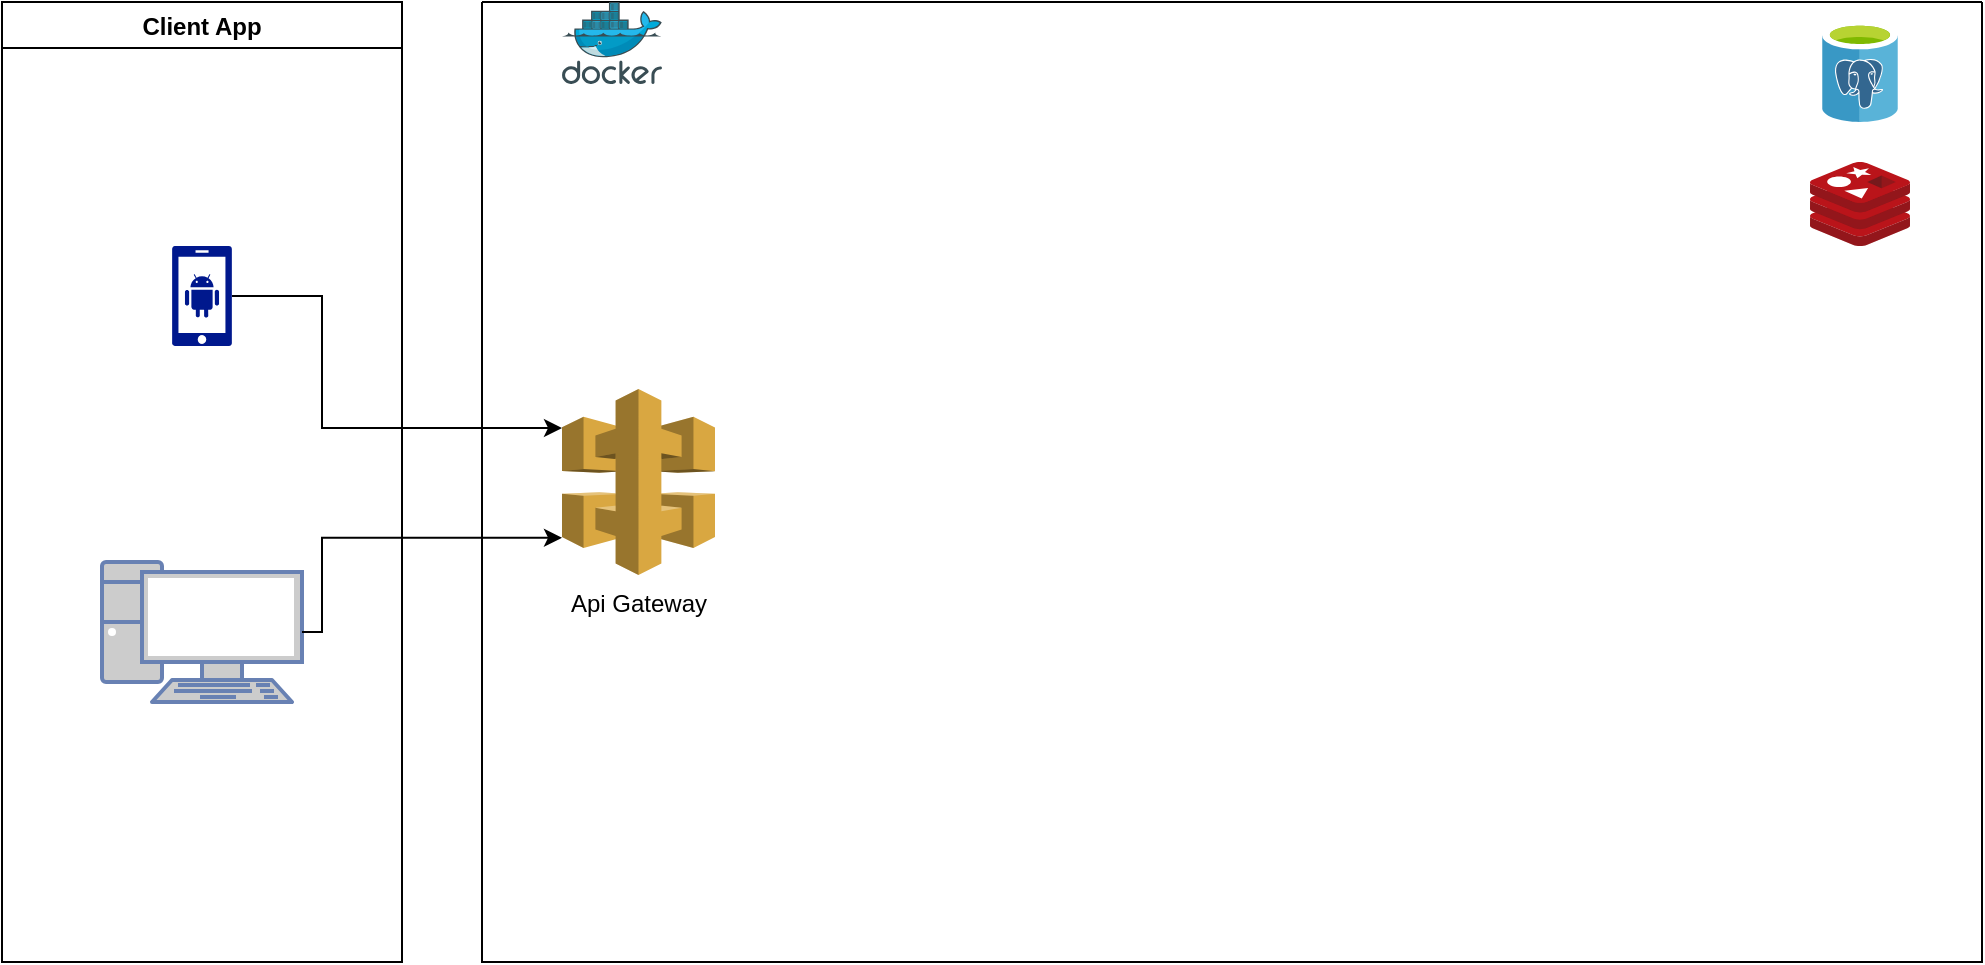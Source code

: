 <mxfile version="23.1.5" type="github">
  <diagram name="Page-1" id="X-Ikt2yS38_xHKI1-joO">
    <mxGraphModel dx="1194" dy="640" grid="1" gridSize="10" guides="1" tooltips="1" connect="1" arrows="1" fold="1" page="1" pageScale="1" pageWidth="827" pageHeight="1169" math="0" shadow="0">
      <root>
        <mxCell id="0" />
        <mxCell id="1" parent="0" />
        <mxCell id="FhZttKuwCezYCY0k29h0-20" value="" style="swimlane;startSize=0;" vertex="1" parent="1">
          <mxGeometry x="280" y="40" width="750" height="480" as="geometry" />
        </mxCell>
        <mxCell id="FhZttKuwCezYCY0k29h0-2" value="" style="image;sketch=0;aspect=fixed;html=1;points=[];align=center;fontSize=12;image=img/lib/mscae/Docker.svg;" vertex="1" parent="FhZttKuwCezYCY0k29h0-20">
          <mxGeometry x="40" width="50" height="41" as="geometry" />
        </mxCell>
        <mxCell id="FhZttKuwCezYCY0k29h0-4" value="" style="image;sketch=0;aspect=fixed;html=1;points=[];align=center;fontSize=12;image=img/lib/mscae/Azure_Database_for_PostgreSQL_servers.svg;" vertex="1" parent="FhZttKuwCezYCY0k29h0-20">
          <mxGeometry x="670" y="10" width="38" height="50" as="geometry" />
        </mxCell>
        <mxCell id="FhZttKuwCezYCY0k29h0-1" value="" style="image;sketch=0;aspect=fixed;html=1;points=[];align=center;fontSize=12;image=img/lib/mscae/Cache_Redis_Product.svg;" vertex="1" parent="FhZttKuwCezYCY0k29h0-20">
          <mxGeometry x="664" y="80" width="50" height="42" as="geometry" />
        </mxCell>
        <mxCell id="FhZttKuwCezYCY0k29h0-26" value="Api Gateway" style="outlineConnect=0;dashed=0;verticalLabelPosition=bottom;verticalAlign=top;align=center;html=1;shape=mxgraph.aws3.api_gateway;fillColor=#D9A741;gradientColor=none;" vertex="1" parent="FhZttKuwCezYCY0k29h0-20">
          <mxGeometry x="40" y="193.5" width="76.5" height="93" as="geometry" />
        </mxCell>
        <mxCell id="FhZttKuwCezYCY0k29h0-25" value="Client App" style="swimlane;" vertex="1" parent="1">
          <mxGeometry x="40" y="40" width="200" height="480" as="geometry" />
        </mxCell>
        <mxCell id="FhZttKuwCezYCY0k29h0-3" value="" style="sketch=0;aspect=fixed;pointerEvents=1;shadow=0;dashed=0;html=1;strokeColor=none;labelPosition=center;verticalLabelPosition=bottom;verticalAlign=top;align=center;fillColor=#00188D;shape=mxgraph.mscae.enterprise.android_phone" vertex="1" parent="FhZttKuwCezYCY0k29h0-25">
          <mxGeometry x="85" y="122" width="30" height="50" as="geometry" />
        </mxCell>
        <mxCell id="FhZttKuwCezYCY0k29h0-10" value="" style="fontColor=#0066CC;verticalAlign=top;verticalLabelPosition=bottom;labelPosition=center;align=center;html=1;outlineConnect=0;fillColor=#CCCCCC;strokeColor=#6881B3;gradientColor=none;gradientDirection=north;strokeWidth=2;shape=mxgraph.networks.pc;" vertex="1" parent="FhZttKuwCezYCY0k29h0-25">
          <mxGeometry x="50" y="280" width="100" height="70" as="geometry" />
        </mxCell>
        <mxCell id="FhZttKuwCezYCY0k29h0-27" style="edgeStyle=orthogonalEdgeStyle;rounded=0;orthogonalLoop=1;jettySize=auto;html=1;entryX=0;entryY=0.21;entryDx=0;entryDy=0;entryPerimeter=0;" edge="1" parent="1" source="FhZttKuwCezYCY0k29h0-3" target="FhZttKuwCezYCY0k29h0-26">
          <mxGeometry relative="1" as="geometry">
            <Array as="points">
              <mxPoint x="200" y="187" />
              <mxPoint x="200" y="253" />
            </Array>
          </mxGeometry>
        </mxCell>
        <mxCell id="FhZttKuwCezYCY0k29h0-28" style="edgeStyle=orthogonalEdgeStyle;rounded=0;orthogonalLoop=1;jettySize=auto;html=1;entryX=0;entryY=0.8;entryDx=0;entryDy=0;entryPerimeter=0;" edge="1" parent="1" source="FhZttKuwCezYCY0k29h0-10" target="FhZttKuwCezYCY0k29h0-26">
          <mxGeometry relative="1" as="geometry">
            <Array as="points">
              <mxPoint x="200" y="355" />
              <mxPoint x="200" y="308" />
            </Array>
          </mxGeometry>
        </mxCell>
      </root>
    </mxGraphModel>
  </diagram>
</mxfile>
